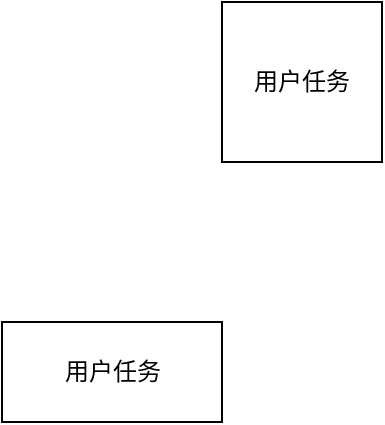 <mxfile version="15.7.0" type="github"><diagram id="JaiCFTbHGoClySJettSL" name="第 1 页"><mxGraphModel dx="1422" dy="762" grid="1" gridSize="10" guides="1" tooltips="1" connect="1" arrows="1" fold="1" page="1" pageScale="1" pageWidth="827" pageHeight="1169" math="0" shadow="0"><root><mxCell id="0"/><mxCell id="1" parent="0"/><mxCell id="oPvIlZdqnsue0BqcpPOv-1" value="用户任务" style="whiteSpace=wrap;html=1;aspect=fixed;" parent="1" vertex="1"><mxGeometry x="334" y="120" width="80" height="80" as="geometry"/></mxCell><mxCell id="o5Cy0WqXkFSxeJtEATAd-1" value="用户任务" style="html=1;" vertex="1" parent="1"><mxGeometry x="224" y="280" width="110" height="50" as="geometry"/></mxCell></root></mxGraphModel></diagram></mxfile>
